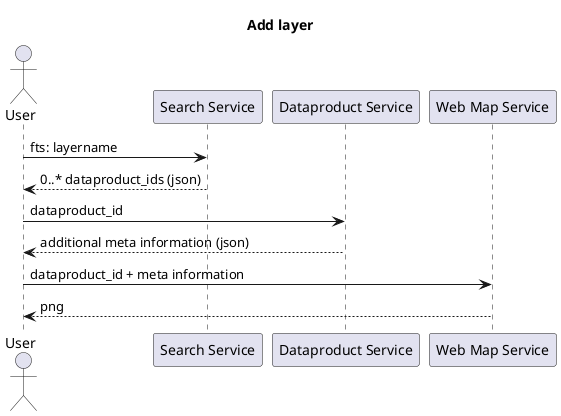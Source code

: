 @startuml

title Add layer  

actor "User" as user

participant searchservice as "Search Service"
participant dataproductservice as "Dataproduct Service"
participant wms as "Web Map Service"

user->searchservice: fts: layername   
user<--searchservice: 0..* dataproduct_ids (json) 

user->dataproductservice: dataproduct_id
user<--dataproductservice: additional meta information (json)

user->wms: dataproduct_id + meta information
user<--wms: png

@enduml